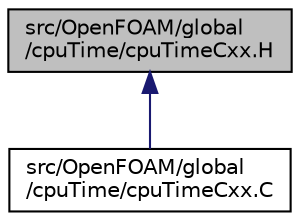 digraph "src/OpenFOAM/global/cpuTime/cpuTimeCxx.H"
{
  bgcolor="transparent";
  edge [fontname="Helvetica",fontsize="10",labelfontname="Helvetica",labelfontsize="10"];
  node [fontname="Helvetica",fontsize="10",shape=record];
  Node1 [label="src/OpenFOAM/global\l/cpuTime/cpuTimeCxx.H",height=0.2,width=0.4,color="black", fillcolor="grey75", style="filled" fontcolor="black"];
  Node1 -> Node2 [dir="back",color="midnightblue",fontsize="10",style="solid",fontname="Helvetica"];
  Node2 [label="src/OpenFOAM/global\l/cpuTime/cpuTimeCxx.C",height=0.2,width=0.4,color="black",URL="$cpuTimeCxx_8C.html"];
}
